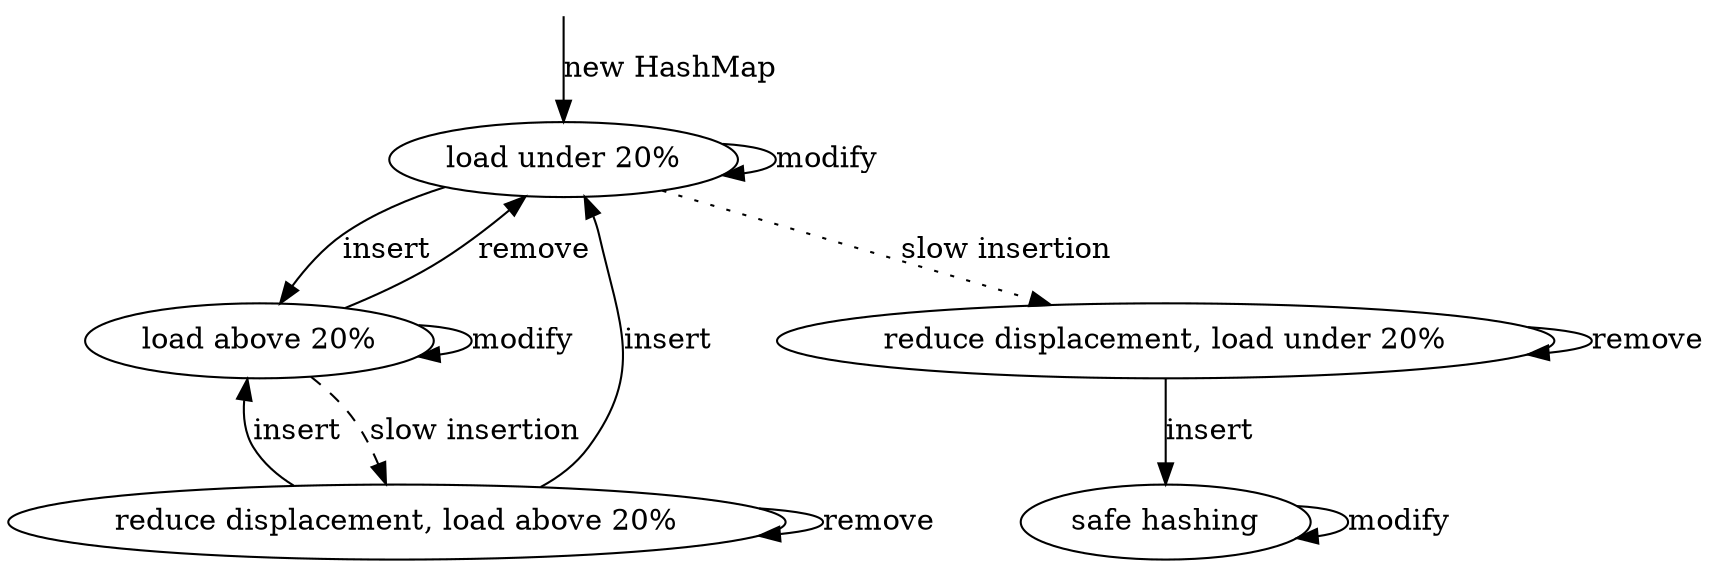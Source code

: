digraph dependencies {
	//rankdir=LR;
	bgcolor=transparent;
	node[style=filled, color=black, fillcolor=white];

	N0[label="load under 20%"];
	N1[label="load above 20%"];
	N2[label="reduce displacement, load under 20%"];
	N3[label="reduce displacement, load above 20%"];
	N4[label="safe hashing"];
	N5[style="invis",shape="point"];

	N5 -> N0[label="new HashMap"];

	N0 -> N0[label="modify"];
	N1 -> N1[label="modify"];
	N4 -> N4[label="modify"];
	N0 -> N1[label="insert"];
	N1 -> N0[label="remove"];
	N1 -> N3[label="slow insertion",style="dashed"];
	N0 -> N2[label="slow insertion",style="dotted"];
	N3 -> N1[label="insert"];
	N3 -> N0[label="insert"];
	N3 -> N3[label="remove"];
	N2 -> N2[label="remove"];
	N2 -> N4[label="insert"];
}

